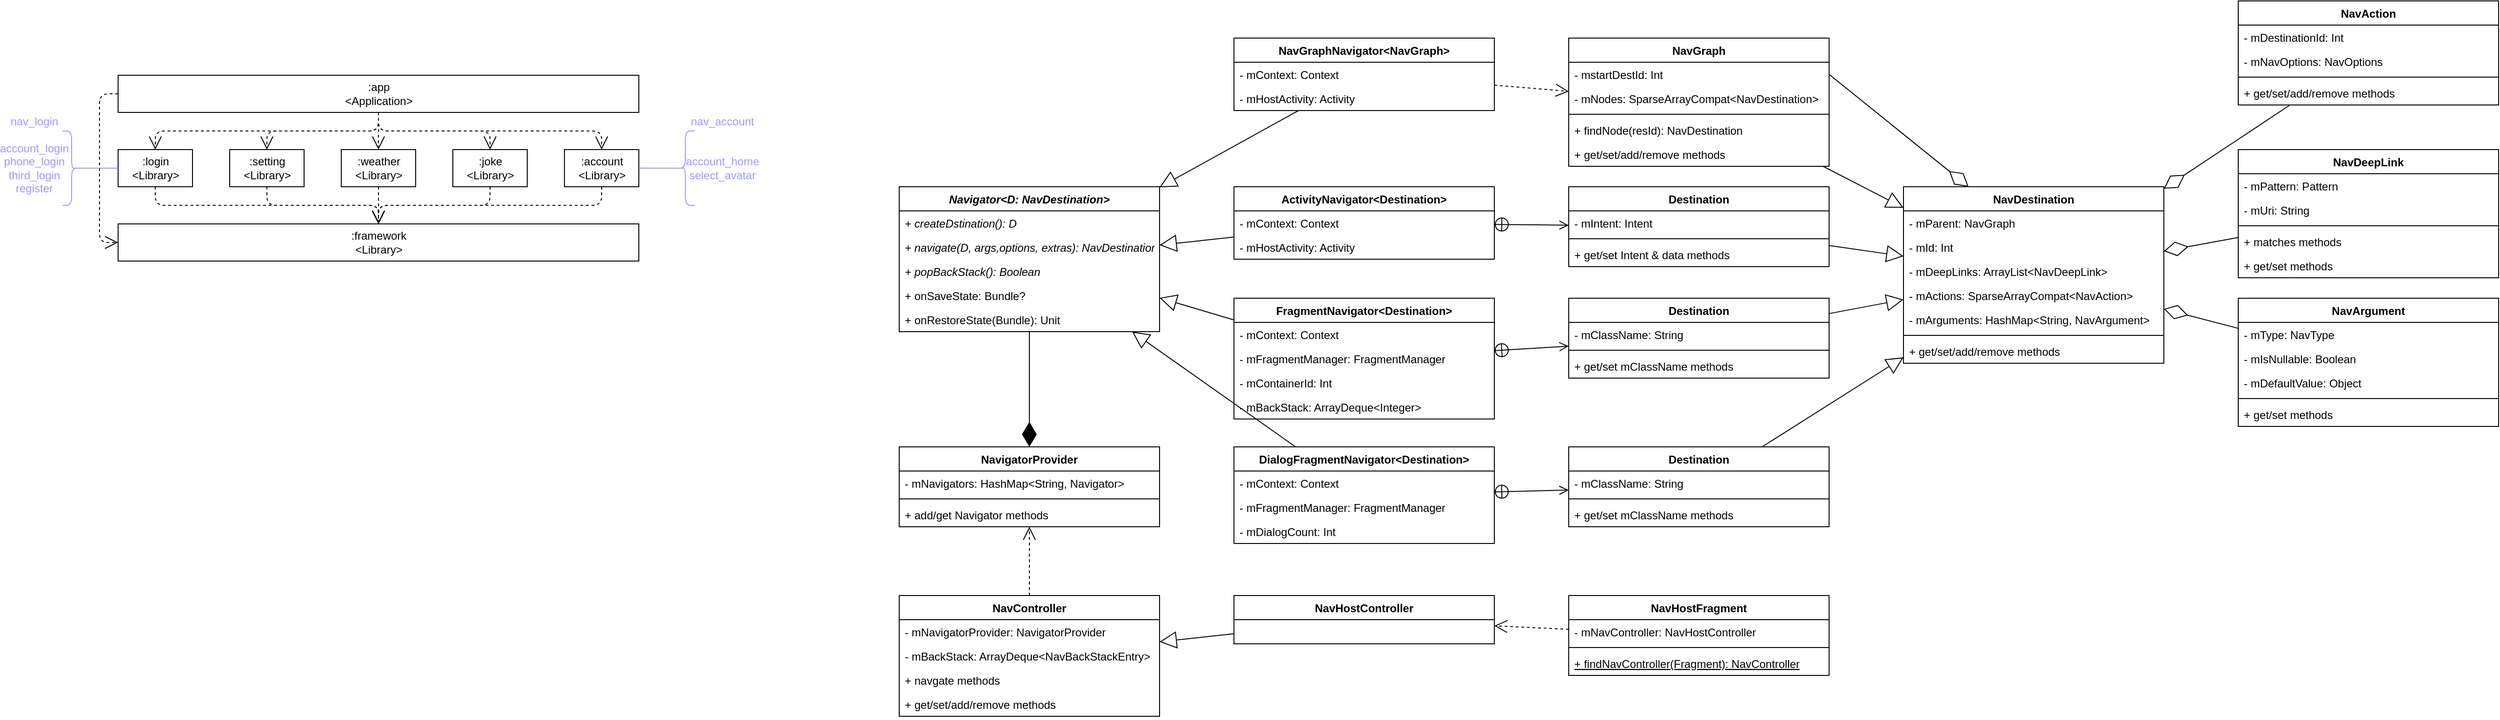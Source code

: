 <mxfile version="14.4.4" type="github">
  <diagram id="bh-Pxqdk4Ljvt1bB7uKd" name="Page-1">
    <mxGraphModel dx="3327" dy="896" grid="1" gridSize="10" guides="1" tooltips="1" connect="1" arrows="1" fold="1" page="1" pageScale="1" pageWidth="827" pageHeight="1169" math="0" shadow="0">
      <root>
        <mxCell id="0" />
        <mxCell id="1" parent="0" />
        <mxCell id="RQDpVaPz5adSl1PNM09l-1" value="NavDestination" style="swimlane;fontStyle=1;align=center;verticalAlign=top;childLayout=stackLayout;horizontal=1;startSize=26;horizontalStack=0;resizeParent=1;resizeParentMax=0;resizeLast=0;collapsible=1;marginBottom=0;" vertex="1" parent="1">
          <mxGeometry x="800" y="400" width="280" height="190" as="geometry" />
        </mxCell>
        <mxCell id="RQDpVaPz5adSl1PNM09l-2" value="- mParent: NavGraph" style="text;strokeColor=none;fillColor=none;align=left;verticalAlign=top;spacingLeft=4;spacingRight=4;overflow=hidden;rotatable=0;points=[[0,0.5],[1,0.5]];portConstraint=eastwest;" vertex="1" parent="RQDpVaPz5adSl1PNM09l-1">
          <mxGeometry y="26" width="280" height="26" as="geometry" />
        </mxCell>
        <mxCell id="RQDpVaPz5adSl1PNM09l-5" value="- mId: Int" style="text;strokeColor=none;fillColor=none;align=left;verticalAlign=top;spacingLeft=4;spacingRight=4;overflow=hidden;rotatable=0;points=[[0,0.5],[1,0.5]];portConstraint=eastwest;" vertex="1" parent="RQDpVaPz5adSl1PNM09l-1">
          <mxGeometry y="52" width="280" height="26" as="geometry" />
        </mxCell>
        <mxCell id="RQDpVaPz5adSl1PNM09l-6" value="- mDeepLinks: ArrayList&lt;NavDeepLink&gt;" style="text;strokeColor=none;fillColor=none;align=left;verticalAlign=top;spacingLeft=4;spacingRight=4;overflow=hidden;rotatable=0;points=[[0,0.5],[1,0.5]];portConstraint=eastwest;" vertex="1" parent="RQDpVaPz5adSl1PNM09l-1">
          <mxGeometry y="78" width="280" height="26" as="geometry" />
        </mxCell>
        <mxCell id="RQDpVaPz5adSl1PNM09l-7" value="- mActions: SparseArrayCompat&lt;NavAction&gt;" style="text;strokeColor=none;fillColor=none;align=left;verticalAlign=top;spacingLeft=4;spacingRight=4;overflow=hidden;rotatable=0;points=[[0,0.5],[1,0.5]];portConstraint=eastwest;" vertex="1" parent="RQDpVaPz5adSl1PNM09l-1">
          <mxGeometry y="104" width="280" height="26" as="geometry" />
        </mxCell>
        <mxCell id="RQDpVaPz5adSl1PNM09l-8" value="- mArguments: HashMap&lt;String, NavArgument&gt;" style="text;strokeColor=none;fillColor=none;align=left;verticalAlign=top;spacingLeft=4;spacingRight=4;overflow=hidden;rotatable=0;points=[[0,0.5],[1,0.5]];portConstraint=eastwest;" vertex="1" parent="RQDpVaPz5adSl1PNM09l-1">
          <mxGeometry y="130" width="280" height="26" as="geometry" />
        </mxCell>
        <mxCell id="RQDpVaPz5adSl1PNM09l-3" value="" style="line;strokeWidth=1;fillColor=none;align=left;verticalAlign=middle;spacingTop=-1;spacingLeft=3;spacingRight=3;rotatable=0;labelPosition=right;points=[];portConstraint=eastwest;" vertex="1" parent="RQDpVaPz5adSl1PNM09l-1">
          <mxGeometry y="156" width="280" height="8" as="geometry" />
        </mxCell>
        <mxCell id="RQDpVaPz5adSl1PNM09l-4" value="+ get/set/add/remove methods" style="text;strokeColor=none;fillColor=none;align=left;verticalAlign=top;spacingLeft=4;spacingRight=4;overflow=hidden;rotatable=0;points=[[0,0.5],[1,0.5]];portConstraint=eastwest;" vertex="1" parent="RQDpVaPz5adSl1PNM09l-1">
          <mxGeometry y="164" width="280" height="26" as="geometry" />
        </mxCell>
        <mxCell id="RQDpVaPz5adSl1PNM09l-9" value="Navigator&lt;D: NavDestination&gt;" style="swimlane;fontStyle=3;align=center;verticalAlign=top;childLayout=stackLayout;horizontal=1;startSize=26;horizontalStack=0;resizeParent=1;resizeParentMax=0;resizeLast=0;collapsible=1;marginBottom=0;" vertex="1" parent="1">
          <mxGeometry x="-280" y="400" width="280" height="156" as="geometry" />
        </mxCell>
        <mxCell id="RQDpVaPz5adSl1PNM09l-10" value="+ createDstination(): D" style="text;strokeColor=none;fillColor=none;align=left;verticalAlign=top;spacingLeft=4;spacingRight=4;overflow=hidden;rotatable=0;points=[[0,0.5],[1,0.5]];portConstraint=eastwest;fontStyle=2" vertex="1" parent="RQDpVaPz5adSl1PNM09l-9">
          <mxGeometry y="26" width="280" height="26" as="geometry" />
        </mxCell>
        <mxCell id="RQDpVaPz5adSl1PNM09l-11" value="+ navigate(D, args,options, extras): NavDestination?" style="text;strokeColor=none;fillColor=none;align=left;verticalAlign=top;spacingLeft=4;spacingRight=4;overflow=hidden;rotatable=0;points=[[0,0.5],[1,0.5]];portConstraint=eastwest;fontStyle=2" vertex="1" parent="RQDpVaPz5adSl1PNM09l-9">
          <mxGeometry y="52" width="280" height="26" as="geometry" />
        </mxCell>
        <mxCell id="RQDpVaPz5adSl1PNM09l-12" value="+ popBackStack(): Boolean" style="text;strokeColor=none;fillColor=none;align=left;verticalAlign=top;spacingLeft=4;spacingRight=4;overflow=hidden;rotatable=0;points=[[0,0.5],[1,0.5]];portConstraint=eastwest;fontStyle=2" vertex="1" parent="RQDpVaPz5adSl1PNM09l-9">
          <mxGeometry y="78" width="280" height="26" as="geometry" />
        </mxCell>
        <mxCell id="RQDpVaPz5adSl1PNM09l-13" value="+ onSaveState: Bundle?" style="text;strokeColor=none;fillColor=none;align=left;verticalAlign=top;spacingLeft=4;spacingRight=4;overflow=hidden;rotatable=0;points=[[0,0.5],[1,0.5]];portConstraint=eastwest;" vertex="1" parent="RQDpVaPz5adSl1PNM09l-9">
          <mxGeometry y="104" width="280" height="26" as="geometry" />
        </mxCell>
        <mxCell id="RQDpVaPz5adSl1PNM09l-14" value="+ onRestoreState(Bundle): Unit" style="text;strokeColor=none;fillColor=none;align=left;verticalAlign=top;spacingLeft=4;spacingRight=4;overflow=hidden;rotatable=0;points=[[0,0.5],[1,0.5]];portConstraint=eastwest;" vertex="1" parent="RQDpVaPz5adSl1PNM09l-9">
          <mxGeometry y="130" width="280" height="26" as="geometry" />
        </mxCell>
        <mxCell id="RQDpVaPz5adSl1PNM09l-23" value="NavGraph" style="swimlane;fontStyle=1;align=center;verticalAlign=top;childLayout=stackLayout;horizontal=1;startSize=26;horizontalStack=0;resizeParent=1;resizeParentMax=0;resizeLast=0;collapsible=1;marginBottom=0;" vertex="1" parent="1">
          <mxGeometry x="440" y="240" width="280" height="138" as="geometry" />
        </mxCell>
        <mxCell id="RQDpVaPz5adSl1PNM09l-24" value="- mstartDestId: Int" style="text;strokeColor=none;fillColor=none;align=left;verticalAlign=top;spacingLeft=4;spacingRight=4;overflow=hidden;rotatable=0;points=[[0,0.5],[1,0.5]];portConstraint=eastwest;" vertex="1" parent="RQDpVaPz5adSl1PNM09l-23">
          <mxGeometry y="26" width="280" height="26" as="geometry" />
        </mxCell>
        <mxCell id="RQDpVaPz5adSl1PNM09l-25" value="- mNodes: SparseArrayCompat&lt;NavDestination&gt;" style="text;strokeColor=none;fillColor=none;align=left;verticalAlign=top;spacingLeft=4;spacingRight=4;overflow=hidden;rotatable=0;points=[[0,0.5],[1,0.5]];portConstraint=eastwest;" vertex="1" parent="RQDpVaPz5adSl1PNM09l-23">
          <mxGeometry y="52" width="280" height="26" as="geometry" />
        </mxCell>
        <mxCell id="RQDpVaPz5adSl1PNM09l-29" value="" style="line;strokeWidth=1;fillColor=none;align=left;verticalAlign=middle;spacingTop=-1;spacingLeft=3;spacingRight=3;rotatable=0;labelPosition=right;points=[];portConstraint=eastwest;" vertex="1" parent="RQDpVaPz5adSl1PNM09l-23">
          <mxGeometry y="78" width="280" height="8" as="geometry" />
        </mxCell>
        <mxCell id="RQDpVaPz5adSl1PNM09l-31" value="+ findNode(resId): NavDestination" style="text;strokeColor=none;fillColor=none;align=left;verticalAlign=top;spacingLeft=4;spacingRight=4;overflow=hidden;rotatable=0;points=[[0,0.5],[1,0.5]];portConstraint=eastwest;" vertex="1" parent="RQDpVaPz5adSl1PNM09l-23">
          <mxGeometry y="86" width="280" height="26" as="geometry" />
        </mxCell>
        <mxCell id="RQDpVaPz5adSl1PNM09l-30" value="+ get/set/add/remove methods" style="text;strokeColor=none;fillColor=none;align=left;verticalAlign=top;spacingLeft=4;spacingRight=4;overflow=hidden;rotatable=0;points=[[0,0.5],[1,0.5]];portConstraint=eastwest;" vertex="1" parent="RQDpVaPz5adSl1PNM09l-23">
          <mxGeometry y="112" width="280" height="26" as="geometry" />
        </mxCell>
        <mxCell id="RQDpVaPz5adSl1PNM09l-34" value="ActivityNavigator&lt;Destination&gt;" style="swimlane;fontStyle=1;align=center;verticalAlign=top;childLayout=stackLayout;horizontal=1;startSize=26;horizontalStack=0;resizeParent=1;resizeParentMax=0;resizeLast=0;collapsible=1;marginBottom=0;" vertex="1" parent="1">
          <mxGeometry x="80" y="400" width="280" height="78" as="geometry" />
        </mxCell>
        <mxCell id="RQDpVaPz5adSl1PNM09l-35" value="- mContext: Context" style="text;strokeColor=none;fillColor=none;align=left;verticalAlign=top;spacingLeft=4;spacingRight=4;overflow=hidden;rotatable=0;points=[[0,0.5],[1,0.5]];portConstraint=eastwest;fontStyle=0" vertex="1" parent="RQDpVaPz5adSl1PNM09l-34">
          <mxGeometry y="26" width="280" height="26" as="geometry" />
        </mxCell>
        <mxCell id="RQDpVaPz5adSl1PNM09l-36" value="- mHostActivity: Activity" style="text;strokeColor=none;fillColor=none;align=left;verticalAlign=top;spacingLeft=4;spacingRight=4;overflow=hidden;rotatable=0;points=[[0,0.5],[1,0.5]];portConstraint=eastwest;fontStyle=0" vertex="1" parent="RQDpVaPz5adSl1PNM09l-34">
          <mxGeometry y="52" width="280" height="26" as="geometry" />
        </mxCell>
        <mxCell id="RQDpVaPz5adSl1PNM09l-40" value="Destination" style="swimlane;fontStyle=1;align=center;verticalAlign=top;childLayout=stackLayout;horizontal=1;startSize=26;horizontalStack=0;resizeParent=1;resizeParentMax=0;resizeLast=0;collapsible=1;marginBottom=0;" vertex="1" parent="1">
          <mxGeometry x="440" y="400" width="280" height="86" as="geometry" />
        </mxCell>
        <mxCell id="RQDpVaPz5adSl1PNM09l-41" value="- mIntent: Intent" style="text;strokeColor=none;fillColor=none;align=left;verticalAlign=top;spacingLeft=4;spacingRight=4;overflow=hidden;rotatable=0;points=[[0,0.5],[1,0.5]];portConstraint=eastwest;fontStyle=0" vertex="1" parent="RQDpVaPz5adSl1PNM09l-40">
          <mxGeometry y="26" width="280" height="26" as="geometry" />
        </mxCell>
        <mxCell id="RQDpVaPz5adSl1PNM09l-45" value="" style="line;strokeWidth=1;fillColor=none;align=left;verticalAlign=middle;spacingTop=-1;spacingLeft=3;spacingRight=3;rotatable=0;labelPosition=right;points=[];portConstraint=eastwest;" vertex="1" parent="RQDpVaPz5adSl1PNM09l-40">
          <mxGeometry y="52" width="280" height="8" as="geometry" />
        </mxCell>
        <mxCell id="RQDpVaPz5adSl1PNM09l-46" value="+ get/set Intent &amp; data methods" style="text;strokeColor=none;fillColor=none;align=left;verticalAlign=top;spacingLeft=4;spacingRight=4;overflow=hidden;rotatable=0;points=[[0,0.5],[1,0.5]];portConstraint=eastwest;" vertex="1" parent="RQDpVaPz5adSl1PNM09l-40">
          <mxGeometry y="60" width="280" height="26" as="geometry" />
        </mxCell>
        <mxCell id="RQDpVaPz5adSl1PNM09l-43" value="" style="endArrow=open;startArrow=circlePlus;endFill=0;startFill=0;endSize=8;html=1;" edge="1" parent="1" source="RQDpVaPz5adSl1PNM09l-34" target="RQDpVaPz5adSl1PNM09l-40">
          <mxGeometry width="160" relative="1" as="geometry">
            <mxPoint x="170" y="660" as="sourcePoint" />
            <mxPoint x="330" y="660" as="targetPoint" />
          </mxGeometry>
        </mxCell>
        <mxCell id="RQDpVaPz5adSl1PNM09l-44" value="" style="endArrow=block;endSize=16;endFill=0;html=1;" edge="1" parent="1" source="RQDpVaPz5adSl1PNM09l-40" target="RQDpVaPz5adSl1PNM09l-1">
          <mxGeometry width="160" relative="1" as="geometry">
            <mxPoint x="460" y="590" as="sourcePoint" />
            <mxPoint x="620" y="590" as="targetPoint" />
          </mxGeometry>
        </mxCell>
        <mxCell id="RQDpVaPz5adSl1PNM09l-48" value="" style="endArrow=block;endSize=16;endFill=0;html=1;" edge="1" parent="1" source="RQDpVaPz5adSl1PNM09l-34" target="RQDpVaPz5adSl1PNM09l-9">
          <mxGeometry width="160" relative="1" as="geometry">
            <mxPoint x="-80" y="660" as="sourcePoint" />
            <mxPoint x="80" y="660" as="targetPoint" />
          </mxGeometry>
        </mxCell>
        <mxCell id="RQDpVaPz5adSl1PNM09l-49" value="" style="endArrow=block;endSize=16;endFill=0;html=1;" edge="1" parent="1" source="RQDpVaPz5adSl1PNM09l-23" target="RQDpVaPz5adSl1PNM09l-1">
          <mxGeometry width="160" relative="1" as="geometry">
            <mxPoint x="460" y="590" as="sourcePoint" />
            <mxPoint x="620" y="590" as="targetPoint" />
          </mxGeometry>
        </mxCell>
        <mxCell id="RQDpVaPz5adSl1PNM09l-51" value="FragmentNavigator&lt;Destination&gt;" style="swimlane;fontStyle=1;align=center;verticalAlign=top;childLayout=stackLayout;horizontal=1;startSize=26;horizontalStack=0;resizeParent=1;resizeParentMax=0;resizeLast=0;collapsible=1;marginBottom=0;" vertex="1" parent="1">
          <mxGeometry x="80" y="520" width="280" height="130" as="geometry" />
        </mxCell>
        <mxCell id="RQDpVaPz5adSl1PNM09l-52" value="- mContext: Context" style="text;strokeColor=none;fillColor=none;align=left;verticalAlign=top;spacingLeft=4;spacingRight=4;overflow=hidden;rotatable=0;points=[[0,0.5],[1,0.5]];portConstraint=eastwest;fontStyle=0" vertex="1" parent="RQDpVaPz5adSl1PNM09l-51">
          <mxGeometry y="26" width="280" height="26" as="geometry" />
        </mxCell>
        <mxCell id="RQDpVaPz5adSl1PNM09l-53" value="- mFragmentManager: FragmentManager" style="text;strokeColor=none;fillColor=none;align=left;verticalAlign=top;spacingLeft=4;spacingRight=4;overflow=hidden;rotatable=0;points=[[0,0.5],[1,0.5]];portConstraint=eastwest;fontStyle=0" vertex="1" parent="RQDpVaPz5adSl1PNM09l-51">
          <mxGeometry y="52" width="280" height="26" as="geometry" />
        </mxCell>
        <mxCell id="RQDpVaPz5adSl1PNM09l-54" value="- mContainerId: Int" style="text;strokeColor=none;fillColor=none;align=left;verticalAlign=top;spacingLeft=4;spacingRight=4;overflow=hidden;rotatable=0;points=[[0,0.5],[1,0.5]];portConstraint=eastwest;fontStyle=0" vertex="1" parent="RQDpVaPz5adSl1PNM09l-51">
          <mxGeometry y="78" width="280" height="26" as="geometry" />
        </mxCell>
        <mxCell id="RQDpVaPz5adSl1PNM09l-55" value="- mBackStack: ArrayDeque&lt;Integer&gt;" style="text;strokeColor=none;fillColor=none;align=left;verticalAlign=top;spacingLeft=4;spacingRight=4;overflow=hidden;rotatable=0;points=[[0,0.5],[1,0.5]];portConstraint=eastwest;fontStyle=0" vertex="1" parent="RQDpVaPz5adSl1PNM09l-51">
          <mxGeometry y="104" width="280" height="26" as="geometry" />
        </mxCell>
        <mxCell id="RQDpVaPz5adSl1PNM09l-56" value="" style="endArrow=block;endSize=16;endFill=0;html=1;" edge="1" parent="1" source="RQDpVaPz5adSl1PNM09l-51" target="RQDpVaPz5adSl1PNM09l-9">
          <mxGeometry width="160" relative="1" as="geometry">
            <mxPoint x="-80" y="660" as="sourcePoint" />
            <mxPoint x="80" y="660" as="targetPoint" />
          </mxGeometry>
        </mxCell>
        <mxCell id="RQDpVaPz5adSl1PNM09l-58" value="Destination" style="swimlane;fontStyle=1;align=center;verticalAlign=top;childLayout=stackLayout;horizontal=1;startSize=26;horizontalStack=0;resizeParent=1;resizeParentMax=0;resizeLast=0;collapsible=1;marginBottom=0;" vertex="1" parent="1">
          <mxGeometry x="440" y="520" width="280" height="86" as="geometry" />
        </mxCell>
        <mxCell id="RQDpVaPz5adSl1PNM09l-59" value="- mClassName: String" style="text;strokeColor=none;fillColor=none;align=left;verticalAlign=top;spacingLeft=4;spacingRight=4;overflow=hidden;rotatable=0;points=[[0,0.5],[1,0.5]];portConstraint=eastwest;fontStyle=0" vertex="1" parent="RQDpVaPz5adSl1PNM09l-58">
          <mxGeometry y="26" width="280" height="26" as="geometry" />
        </mxCell>
        <mxCell id="RQDpVaPz5adSl1PNM09l-60" value="" style="line;strokeWidth=1;fillColor=none;align=left;verticalAlign=middle;spacingTop=-1;spacingLeft=3;spacingRight=3;rotatable=0;labelPosition=right;points=[];portConstraint=eastwest;" vertex="1" parent="RQDpVaPz5adSl1PNM09l-58">
          <mxGeometry y="52" width="280" height="8" as="geometry" />
        </mxCell>
        <mxCell id="RQDpVaPz5adSl1PNM09l-61" value="+ get/set mClassName methods" style="text;strokeColor=none;fillColor=none;align=left;verticalAlign=top;spacingLeft=4;spacingRight=4;overflow=hidden;rotatable=0;points=[[0,0.5],[1,0.5]];portConstraint=eastwest;" vertex="1" parent="RQDpVaPz5adSl1PNM09l-58">
          <mxGeometry y="60" width="280" height="26" as="geometry" />
        </mxCell>
        <mxCell id="RQDpVaPz5adSl1PNM09l-62" value="" style="endArrow=open;startArrow=circlePlus;endFill=0;startFill=0;endSize=8;html=1;" edge="1" parent="1" source="RQDpVaPz5adSl1PNM09l-51" target="RQDpVaPz5adSl1PNM09l-58">
          <mxGeometry width="160" relative="1" as="geometry">
            <mxPoint x="170" y="660" as="sourcePoint" />
            <mxPoint x="330" y="660" as="targetPoint" />
          </mxGeometry>
        </mxCell>
        <mxCell id="RQDpVaPz5adSl1PNM09l-63" value="" style="endArrow=block;endSize=16;endFill=0;html=1;" edge="1" parent="1" source="RQDpVaPz5adSl1PNM09l-58" target="RQDpVaPz5adSl1PNM09l-1">
          <mxGeometry width="160" relative="1" as="geometry">
            <mxPoint x="460" y="590" as="sourcePoint" />
            <mxPoint x="620" y="590" as="targetPoint" />
          </mxGeometry>
        </mxCell>
        <mxCell id="RQDpVaPz5adSl1PNM09l-64" value="DialogFragmentNavigator&lt;Destination&gt;" style="swimlane;fontStyle=1;align=center;verticalAlign=top;childLayout=stackLayout;horizontal=1;startSize=26;horizontalStack=0;resizeParent=1;resizeParentMax=0;resizeLast=0;collapsible=1;marginBottom=0;" vertex="1" parent="1">
          <mxGeometry x="80" y="680" width="280" height="104" as="geometry" />
        </mxCell>
        <mxCell id="RQDpVaPz5adSl1PNM09l-65" value="- mContext: Context" style="text;strokeColor=none;fillColor=none;align=left;verticalAlign=top;spacingLeft=4;spacingRight=4;overflow=hidden;rotatable=0;points=[[0,0.5],[1,0.5]];portConstraint=eastwest;fontStyle=0" vertex="1" parent="RQDpVaPz5adSl1PNM09l-64">
          <mxGeometry y="26" width="280" height="26" as="geometry" />
        </mxCell>
        <mxCell id="RQDpVaPz5adSl1PNM09l-66" value="- mFragmentManager: FragmentManager" style="text;strokeColor=none;fillColor=none;align=left;verticalAlign=top;spacingLeft=4;spacingRight=4;overflow=hidden;rotatable=0;points=[[0,0.5],[1,0.5]];portConstraint=eastwest;fontStyle=0" vertex="1" parent="RQDpVaPz5adSl1PNM09l-64">
          <mxGeometry y="52" width="280" height="26" as="geometry" />
        </mxCell>
        <mxCell id="RQDpVaPz5adSl1PNM09l-67" value="- mDialogCount: Int" style="text;strokeColor=none;fillColor=none;align=left;verticalAlign=top;spacingLeft=4;spacingRight=4;overflow=hidden;rotatable=0;points=[[0,0.5],[1,0.5]];portConstraint=eastwest;fontStyle=0" vertex="1" parent="RQDpVaPz5adSl1PNM09l-64">
          <mxGeometry y="78" width="280" height="26" as="geometry" />
        </mxCell>
        <mxCell id="RQDpVaPz5adSl1PNM09l-70" value="Destination" style="swimlane;fontStyle=1;align=center;verticalAlign=top;childLayout=stackLayout;horizontal=1;startSize=26;horizontalStack=0;resizeParent=1;resizeParentMax=0;resizeLast=0;collapsible=1;marginBottom=0;" vertex="1" parent="1">
          <mxGeometry x="440" y="680" width="280" height="86" as="geometry" />
        </mxCell>
        <mxCell id="RQDpVaPz5adSl1PNM09l-71" value="- mClassName: String" style="text;strokeColor=none;fillColor=none;align=left;verticalAlign=top;spacingLeft=4;spacingRight=4;overflow=hidden;rotatable=0;points=[[0,0.5],[1,0.5]];portConstraint=eastwest;fontStyle=0" vertex="1" parent="RQDpVaPz5adSl1PNM09l-70">
          <mxGeometry y="26" width="280" height="26" as="geometry" />
        </mxCell>
        <mxCell id="RQDpVaPz5adSl1PNM09l-72" value="" style="line;strokeWidth=1;fillColor=none;align=left;verticalAlign=middle;spacingTop=-1;spacingLeft=3;spacingRight=3;rotatable=0;labelPosition=right;points=[];portConstraint=eastwest;" vertex="1" parent="RQDpVaPz5adSl1PNM09l-70">
          <mxGeometry y="52" width="280" height="8" as="geometry" />
        </mxCell>
        <mxCell id="RQDpVaPz5adSl1PNM09l-73" value="+ get/set mClassName methods" style="text;strokeColor=none;fillColor=none;align=left;verticalAlign=top;spacingLeft=4;spacingRight=4;overflow=hidden;rotatable=0;points=[[0,0.5],[1,0.5]];portConstraint=eastwest;" vertex="1" parent="RQDpVaPz5adSl1PNM09l-70">
          <mxGeometry y="60" width="280" height="26" as="geometry" />
        </mxCell>
        <mxCell id="RQDpVaPz5adSl1PNM09l-74" value="" style="endArrow=open;startArrow=circlePlus;endFill=0;startFill=0;endSize=8;html=1;" edge="1" parent="1" source="RQDpVaPz5adSl1PNM09l-64" target="RQDpVaPz5adSl1PNM09l-70">
          <mxGeometry width="160" relative="1" as="geometry">
            <mxPoint x="170" y="660" as="sourcePoint" />
            <mxPoint x="330" y="660" as="targetPoint" />
          </mxGeometry>
        </mxCell>
        <mxCell id="RQDpVaPz5adSl1PNM09l-75" value="" style="endArrow=block;endSize=16;endFill=0;html=1;" edge="1" parent="1" source="RQDpVaPz5adSl1PNM09l-70" target="RQDpVaPz5adSl1PNM09l-1">
          <mxGeometry width="160" relative="1" as="geometry">
            <mxPoint x="460" y="590" as="sourcePoint" />
            <mxPoint x="620" y="590" as="targetPoint" />
          </mxGeometry>
        </mxCell>
        <mxCell id="RQDpVaPz5adSl1PNM09l-76" value="" style="endArrow=diamondThin;endFill=0;endSize=24;html=1;entryX=0.25;entryY=0;entryDx=0;entryDy=0;exitX=1;exitY=0.5;exitDx=0;exitDy=0;" edge="1" parent="1" source="RQDpVaPz5adSl1PNM09l-24" target="RQDpVaPz5adSl1PNM09l-1">
          <mxGeometry width="160" relative="1" as="geometry">
            <mxPoint x="950" y="820" as="sourcePoint" />
            <mxPoint x="1110" y="820" as="targetPoint" />
          </mxGeometry>
        </mxCell>
        <mxCell id="RQDpVaPz5adSl1PNM09l-77" value="NavAction" style="swimlane;fontStyle=1;align=center;verticalAlign=top;childLayout=stackLayout;horizontal=1;startSize=26;horizontalStack=0;resizeParent=1;resizeParentMax=0;resizeLast=0;collapsible=1;marginBottom=0;" vertex="1" parent="1">
          <mxGeometry x="1160" y="200" width="280" height="112" as="geometry" />
        </mxCell>
        <mxCell id="RQDpVaPz5adSl1PNM09l-78" value="- mDestinationId: Int" style="text;strokeColor=none;fillColor=none;align=left;verticalAlign=top;spacingLeft=4;spacingRight=4;overflow=hidden;rotatable=0;points=[[0,0.5],[1,0.5]];portConstraint=eastwest;" vertex="1" parent="RQDpVaPz5adSl1PNM09l-77">
          <mxGeometry y="26" width="280" height="26" as="geometry" />
        </mxCell>
        <mxCell id="RQDpVaPz5adSl1PNM09l-79" value="- mNavOptions: NavOptions" style="text;strokeColor=none;fillColor=none;align=left;verticalAlign=top;spacingLeft=4;spacingRight=4;overflow=hidden;rotatable=0;points=[[0,0.5],[1,0.5]];portConstraint=eastwest;" vertex="1" parent="RQDpVaPz5adSl1PNM09l-77">
          <mxGeometry y="52" width="280" height="26" as="geometry" />
        </mxCell>
        <mxCell id="RQDpVaPz5adSl1PNM09l-83" value="" style="line;strokeWidth=1;fillColor=none;align=left;verticalAlign=middle;spacingTop=-1;spacingLeft=3;spacingRight=3;rotatable=0;labelPosition=right;points=[];portConstraint=eastwest;" vertex="1" parent="RQDpVaPz5adSl1PNM09l-77">
          <mxGeometry y="78" width="280" height="8" as="geometry" />
        </mxCell>
        <mxCell id="RQDpVaPz5adSl1PNM09l-84" value="+ get/set/add/remove methods" style="text;strokeColor=none;fillColor=none;align=left;verticalAlign=top;spacingLeft=4;spacingRight=4;overflow=hidden;rotatable=0;points=[[0,0.5],[1,0.5]];portConstraint=eastwest;" vertex="1" parent="RQDpVaPz5adSl1PNM09l-77">
          <mxGeometry y="86" width="280" height="26" as="geometry" />
        </mxCell>
        <mxCell id="RQDpVaPz5adSl1PNM09l-85" value="NavDeepLink" style="swimlane;fontStyle=1;align=center;verticalAlign=top;childLayout=stackLayout;horizontal=1;startSize=26;horizontalStack=0;resizeParent=1;resizeParentMax=0;resizeLast=0;collapsible=1;marginBottom=0;" vertex="1" parent="1">
          <mxGeometry x="1160" y="360" width="280" height="138" as="geometry" />
        </mxCell>
        <mxCell id="RQDpVaPz5adSl1PNM09l-86" value="- mPattern: Pattern" style="text;strokeColor=none;fillColor=none;align=left;verticalAlign=top;spacingLeft=4;spacingRight=4;overflow=hidden;rotatable=0;points=[[0,0.5],[1,0.5]];portConstraint=eastwest;" vertex="1" parent="RQDpVaPz5adSl1PNM09l-85">
          <mxGeometry y="26" width="280" height="26" as="geometry" />
        </mxCell>
        <mxCell id="RQDpVaPz5adSl1PNM09l-88" value="- mUri: String" style="text;strokeColor=none;fillColor=none;align=left;verticalAlign=top;spacingLeft=4;spacingRight=4;overflow=hidden;rotatable=0;points=[[0,0.5],[1,0.5]];portConstraint=eastwest;" vertex="1" parent="RQDpVaPz5adSl1PNM09l-85">
          <mxGeometry y="52" width="280" height="26" as="geometry" />
        </mxCell>
        <mxCell id="RQDpVaPz5adSl1PNM09l-89" value="" style="line;strokeWidth=1;fillColor=none;align=left;verticalAlign=middle;spacingTop=-1;spacingLeft=3;spacingRight=3;rotatable=0;labelPosition=right;points=[];portConstraint=eastwest;" vertex="1" parent="RQDpVaPz5adSl1PNM09l-85">
          <mxGeometry y="78" width="280" height="8" as="geometry" />
        </mxCell>
        <mxCell id="RQDpVaPz5adSl1PNM09l-92" value="+ matches methods" style="text;strokeColor=none;fillColor=none;align=left;verticalAlign=top;spacingLeft=4;spacingRight=4;overflow=hidden;rotatable=0;points=[[0,0.5],[1,0.5]];portConstraint=eastwest;" vertex="1" parent="RQDpVaPz5adSl1PNM09l-85">
          <mxGeometry y="86" width="280" height="26" as="geometry" />
        </mxCell>
        <mxCell id="RQDpVaPz5adSl1PNM09l-90" value="+ get/set methods" style="text;strokeColor=none;fillColor=none;align=left;verticalAlign=top;spacingLeft=4;spacingRight=4;overflow=hidden;rotatable=0;points=[[0,0.5],[1,0.5]];portConstraint=eastwest;" vertex="1" parent="RQDpVaPz5adSl1PNM09l-85">
          <mxGeometry y="112" width="280" height="26" as="geometry" />
        </mxCell>
        <mxCell id="RQDpVaPz5adSl1PNM09l-93" value="" style="endArrow=diamondThin;endFill=0;endSize=24;html=1;" edge="1" parent="1" source="RQDpVaPz5adSl1PNM09l-77" target="RQDpVaPz5adSl1PNM09l-1">
          <mxGeometry width="160" relative="1" as="geometry">
            <mxPoint x="950" y="820" as="sourcePoint" />
            <mxPoint x="1110" y="820" as="targetPoint" />
          </mxGeometry>
        </mxCell>
        <mxCell id="RQDpVaPz5adSl1PNM09l-94" value="" style="endArrow=diamondThin;endFill=0;endSize=24;html=1;" edge="1" parent="1" source="RQDpVaPz5adSl1PNM09l-85" target="RQDpVaPz5adSl1PNM09l-1">
          <mxGeometry width="160" relative="1" as="geometry">
            <mxPoint x="950" y="820" as="sourcePoint" />
            <mxPoint x="1110" y="820" as="targetPoint" />
          </mxGeometry>
        </mxCell>
        <mxCell id="RQDpVaPz5adSl1PNM09l-95" value="NavArgument" style="swimlane;fontStyle=1;align=center;verticalAlign=top;childLayout=stackLayout;horizontal=1;startSize=26;horizontalStack=0;resizeParent=1;resizeParentMax=0;resizeLast=0;collapsible=1;marginBottom=0;" vertex="1" parent="1">
          <mxGeometry x="1160" y="520" width="280" height="138" as="geometry" />
        </mxCell>
        <mxCell id="RQDpVaPz5adSl1PNM09l-96" value="- mType: NavType" style="text;strokeColor=none;fillColor=none;align=left;verticalAlign=top;spacingLeft=4;spacingRight=4;overflow=hidden;rotatable=0;points=[[0,0.5],[1,0.5]];portConstraint=eastwest;" vertex="1" parent="RQDpVaPz5adSl1PNM09l-95">
          <mxGeometry y="26" width="280" height="26" as="geometry" />
        </mxCell>
        <mxCell id="RQDpVaPz5adSl1PNM09l-97" value="- mIsNullable: Boolean" style="text;strokeColor=none;fillColor=none;align=left;verticalAlign=top;spacingLeft=4;spacingRight=4;overflow=hidden;rotatable=0;points=[[0,0.5],[1,0.5]];portConstraint=eastwest;" vertex="1" parent="RQDpVaPz5adSl1PNM09l-95">
          <mxGeometry y="52" width="280" height="26" as="geometry" />
        </mxCell>
        <mxCell id="RQDpVaPz5adSl1PNM09l-101" value="- mDefaultValue: Object" style="text;strokeColor=none;fillColor=none;align=left;verticalAlign=top;spacingLeft=4;spacingRight=4;overflow=hidden;rotatable=0;points=[[0,0.5],[1,0.5]];portConstraint=eastwest;" vertex="1" parent="RQDpVaPz5adSl1PNM09l-95">
          <mxGeometry y="78" width="280" height="26" as="geometry" />
        </mxCell>
        <mxCell id="RQDpVaPz5adSl1PNM09l-98" value="" style="line;strokeWidth=1;fillColor=none;align=left;verticalAlign=middle;spacingTop=-1;spacingLeft=3;spacingRight=3;rotatable=0;labelPosition=right;points=[];portConstraint=eastwest;" vertex="1" parent="RQDpVaPz5adSl1PNM09l-95">
          <mxGeometry y="104" width="280" height="8" as="geometry" />
        </mxCell>
        <mxCell id="RQDpVaPz5adSl1PNM09l-100" value="+ get/set methods" style="text;strokeColor=none;fillColor=none;align=left;verticalAlign=top;spacingLeft=4;spacingRight=4;overflow=hidden;rotatable=0;points=[[0,0.5],[1,0.5]];portConstraint=eastwest;" vertex="1" parent="RQDpVaPz5adSl1PNM09l-95">
          <mxGeometry y="112" width="280" height="26" as="geometry" />
        </mxCell>
        <mxCell id="RQDpVaPz5adSl1PNM09l-102" value="" style="endArrow=diamondThin;endFill=0;endSize=24;html=1;" edge="1" parent="1" source="RQDpVaPz5adSl1PNM09l-95" target="RQDpVaPz5adSl1PNM09l-1">
          <mxGeometry width="160" relative="1" as="geometry">
            <mxPoint x="950" y="820" as="sourcePoint" />
            <mxPoint x="1110" y="820" as="targetPoint" />
          </mxGeometry>
        </mxCell>
        <mxCell id="RQDpVaPz5adSl1PNM09l-103" value="NavGraphNavigator&lt;NavGraph&gt;" style="swimlane;fontStyle=1;align=center;verticalAlign=top;childLayout=stackLayout;horizontal=1;startSize=26;horizontalStack=0;resizeParent=1;resizeParentMax=0;resizeLast=0;collapsible=1;marginBottom=0;" vertex="1" parent="1">
          <mxGeometry x="80" y="240" width="280" height="78" as="geometry" />
        </mxCell>
        <mxCell id="RQDpVaPz5adSl1PNM09l-104" value="- mContext: Context" style="text;strokeColor=none;fillColor=none;align=left;verticalAlign=top;spacingLeft=4;spacingRight=4;overflow=hidden;rotatable=0;points=[[0,0.5],[1,0.5]];portConstraint=eastwest;fontStyle=0" vertex="1" parent="RQDpVaPz5adSl1PNM09l-103">
          <mxGeometry y="26" width="280" height="26" as="geometry" />
        </mxCell>
        <mxCell id="RQDpVaPz5adSl1PNM09l-105" value="- mHostActivity: Activity" style="text;strokeColor=none;fillColor=none;align=left;verticalAlign=top;spacingLeft=4;spacingRight=4;overflow=hidden;rotatable=0;points=[[0,0.5],[1,0.5]];portConstraint=eastwest;fontStyle=0" vertex="1" parent="RQDpVaPz5adSl1PNM09l-103">
          <mxGeometry y="52" width="280" height="26" as="geometry" />
        </mxCell>
        <mxCell id="RQDpVaPz5adSl1PNM09l-106" value="" style="endArrow=open;endSize=12;dashed=1;html=1;" edge="1" parent="1" source="RQDpVaPz5adSl1PNM09l-103" target="RQDpVaPz5adSl1PNM09l-23">
          <mxGeometry width="160" relative="1" as="geometry">
            <mxPoint x="150" y="150" as="sourcePoint" />
            <mxPoint x="310" y="150" as="targetPoint" />
          </mxGeometry>
        </mxCell>
        <mxCell id="RQDpVaPz5adSl1PNM09l-107" value="" style="endArrow=block;endSize=16;endFill=0;html=1;" edge="1" parent="1" source="RQDpVaPz5adSl1PNM09l-103" target="RQDpVaPz5adSl1PNM09l-9">
          <mxGeometry width="160" relative="1" as="geometry">
            <mxPoint x="-80" y="660" as="sourcePoint" />
            <mxPoint x="80" y="660" as="targetPoint" />
          </mxGeometry>
        </mxCell>
        <mxCell id="RQDpVaPz5adSl1PNM09l-108" value="" style="endArrow=block;endSize=16;endFill=0;html=1;" edge="1" parent="1" source="RQDpVaPz5adSl1PNM09l-64" target="RQDpVaPz5adSl1PNM09l-9">
          <mxGeometry width="160" relative="1" as="geometry">
            <mxPoint x="-80" y="660" as="sourcePoint" />
            <mxPoint x="80" y="660" as="targetPoint" />
          </mxGeometry>
        </mxCell>
        <mxCell id="RQDpVaPz5adSl1PNM09l-109" value="NavigatorProvider" style="swimlane;fontStyle=1;align=center;verticalAlign=top;childLayout=stackLayout;horizontal=1;startSize=26;horizontalStack=0;resizeParent=1;resizeParentMax=0;resizeLast=0;collapsible=1;marginBottom=0;" vertex="1" parent="1">
          <mxGeometry x="-280" y="680" width="280" height="86" as="geometry" />
        </mxCell>
        <mxCell id="RQDpVaPz5adSl1PNM09l-110" value="- mNavigators: HashMap&lt;String, Navigator&gt;" style="text;strokeColor=none;fillColor=none;align=left;verticalAlign=top;spacingLeft=4;spacingRight=4;overflow=hidden;rotatable=0;points=[[0,0.5],[1,0.5]];portConstraint=eastwest;fontStyle=0" vertex="1" parent="RQDpVaPz5adSl1PNM09l-109">
          <mxGeometry y="26" width="280" height="26" as="geometry" />
        </mxCell>
        <mxCell id="RQDpVaPz5adSl1PNM09l-117" value="" style="line;strokeWidth=1;fillColor=none;align=left;verticalAlign=middle;spacingTop=-1;spacingLeft=3;spacingRight=3;rotatable=0;labelPosition=right;points=[];portConstraint=eastwest;" vertex="1" parent="RQDpVaPz5adSl1PNM09l-109">
          <mxGeometry y="52" width="280" height="8" as="geometry" />
        </mxCell>
        <mxCell id="RQDpVaPz5adSl1PNM09l-116" value="+ add/get Navigator methods" style="text;strokeColor=none;fillColor=none;align=left;verticalAlign=top;spacingLeft=4;spacingRight=4;overflow=hidden;rotatable=0;points=[[0,0.5],[1,0.5]];portConstraint=eastwest;fontStyle=0" vertex="1" parent="RQDpVaPz5adSl1PNM09l-109">
          <mxGeometry y="60" width="280" height="26" as="geometry" />
        </mxCell>
        <mxCell id="RQDpVaPz5adSl1PNM09l-115" value="" style="endArrow=diamondThin;endFill=1;endSize=24;html=1;" edge="1" parent="1" source="RQDpVaPz5adSl1PNM09l-9" target="RQDpVaPz5adSl1PNM09l-109">
          <mxGeometry width="160" relative="1" as="geometry">
            <mxPoint x="70" y="940" as="sourcePoint" />
            <mxPoint x="230" y="940" as="targetPoint" />
          </mxGeometry>
        </mxCell>
        <mxCell id="RQDpVaPz5adSl1PNM09l-118" value="NavController" style="swimlane;fontStyle=1;align=center;verticalAlign=top;childLayout=stackLayout;horizontal=1;startSize=26;horizontalStack=0;resizeParent=1;resizeParentMax=0;resizeLast=0;collapsible=1;marginBottom=0;" vertex="1" parent="1">
          <mxGeometry x="-280" y="840" width="280" height="130" as="geometry" />
        </mxCell>
        <mxCell id="RQDpVaPz5adSl1PNM09l-119" value="- mNavigatorProvider: NavigatorProvider" style="text;strokeColor=none;fillColor=none;align=left;verticalAlign=top;spacingLeft=4;spacingRight=4;overflow=hidden;rotatable=0;points=[[0,0.5],[1,0.5]];portConstraint=eastwest;fontStyle=0" vertex="1" parent="RQDpVaPz5adSl1PNM09l-118">
          <mxGeometry y="26" width="280" height="26" as="geometry" />
        </mxCell>
        <mxCell id="RQDpVaPz5adSl1PNM09l-122" value="- mBackStack: ArrayDeque&lt;NavBackStackEntry&gt;" style="text;strokeColor=none;fillColor=none;align=left;verticalAlign=top;spacingLeft=4;spacingRight=4;overflow=hidden;rotatable=0;points=[[0,0.5],[1,0.5]];portConstraint=eastwest;fontStyle=0" vertex="1" parent="RQDpVaPz5adSl1PNM09l-118">
          <mxGeometry y="52" width="280" height="26" as="geometry" />
        </mxCell>
        <mxCell id="RQDpVaPz5adSl1PNM09l-124" value="+ navgate methods" style="text;strokeColor=none;fillColor=none;align=left;verticalAlign=top;spacingLeft=4;spacingRight=4;overflow=hidden;rotatable=0;points=[[0,0.5],[1,0.5]];portConstraint=eastwest;fontStyle=0" vertex="1" parent="RQDpVaPz5adSl1PNM09l-118">
          <mxGeometry y="78" width="280" height="26" as="geometry" />
        </mxCell>
        <mxCell id="RQDpVaPz5adSl1PNM09l-121" value="+ get/set/add/remove methods" style="text;strokeColor=none;fillColor=none;align=left;verticalAlign=top;spacingLeft=4;spacingRight=4;overflow=hidden;rotatable=0;points=[[0,0.5],[1,0.5]];portConstraint=eastwest;fontStyle=0" vertex="1" parent="RQDpVaPz5adSl1PNM09l-118">
          <mxGeometry y="104" width="280" height="26" as="geometry" />
        </mxCell>
        <mxCell id="RQDpVaPz5adSl1PNM09l-123" value="" style="endArrow=open;endSize=12;dashed=1;html=1;" edge="1" parent="1" source="RQDpVaPz5adSl1PNM09l-118" target="RQDpVaPz5adSl1PNM09l-109">
          <mxGeometry width="160" relative="1" as="geometry">
            <mxPoint x="-290" y="800" as="sourcePoint" />
            <mxPoint x="-130" y="800" as="targetPoint" />
          </mxGeometry>
        </mxCell>
        <mxCell id="RQDpVaPz5adSl1PNM09l-125" value="NavHostController" style="swimlane;fontStyle=1;align=center;verticalAlign=top;childLayout=stackLayout;horizontal=1;startSize=26;horizontalStack=0;resizeParent=1;resizeParentMax=0;resizeLast=0;collapsible=1;marginBottom=0;" vertex="1" parent="1">
          <mxGeometry x="80" y="840" width="280" height="52" as="geometry" />
        </mxCell>
        <mxCell id="RQDpVaPz5adSl1PNM09l-131" value="" style="endArrow=block;endSize=16;endFill=0;html=1;" edge="1" parent="1" source="RQDpVaPz5adSl1PNM09l-125" target="RQDpVaPz5adSl1PNM09l-118">
          <mxGeometry width="160" relative="1" as="geometry">
            <mxPoint x="-80" y="660" as="sourcePoint" />
            <mxPoint x="80" y="660" as="targetPoint" />
          </mxGeometry>
        </mxCell>
        <mxCell id="RQDpVaPz5adSl1PNM09l-132" value="NavHostFragment" style="swimlane;fontStyle=1;align=center;verticalAlign=top;childLayout=stackLayout;horizontal=1;startSize=26;horizontalStack=0;resizeParent=1;resizeParentMax=0;resizeLast=0;collapsible=1;marginBottom=0;" vertex="1" parent="1">
          <mxGeometry x="440" y="840" width="280" height="86" as="geometry" />
        </mxCell>
        <mxCell id="RQDpVaPz5adSl1PNM09l-133" value="- mNavController: NavHostController" style="text;strokeColor=none;fillColor=none;align=left;verticalAlign=top;spacingLeft=4;spacingRight=4;overflow=hidden;rotatable=0;points=[[0,0.5],[1,0.5]];portConstraint=eastwest;fontStyle=0" vertex="1" parent="RQDpVaPz5adSl1PNM09l-132">
          <mxGeometry y="26" width="280" height="26" as="geometry" />
        </mxCell>
        <mxCell id="RQDpVaPz5adSl1PNM09l-120" value="" style="line;strokeWidth=1;fillColor=none;align=left;verticalAlign=middle;spacingTop=-1;spacingLeft=3;spacingRight=3;rotatable=0;labelPosition=right;points=[];portConstraint=eastwest;" vertex="1" parent="RQDpVaPz5adSl1PNM09l-132">
          <mxGeometry y="52" width="280" height="8" as="geometry" />
        </mxCell>
        <mxCell id="RQDpVaPz5adSl1PNM09l-134" value="+ findNavController(Fragment): NavController" style="text;strokeColor=none;fillColor=none;align=left;verticalAlign=top;spacingLeft=4;spacingRight=4;overflow=hidden;rotatable=0;points=[[0,0.5],[1,0.5]];portConstraint=eastwest;fontStyle=4" vertex="1" parent="RQDpVaPz5adSl1PNM09l-132">
          <mxGeometry y="60" width="280" height="26" as="geometry" />
        </mxCell>
        <mxCell id="RQDpVaPz5adSl1PNM09l-135" value="" style="endArrow=open;endSize=12;dashed=1;html=1;" edge="1" parent="1" source="RQDpVaPz5adSl1PNM09l-132" target="RQDpVaPz5adSl1PNM09l-125">
          <mxGeometry width="160" relative="1" as="geometry">
            <mxPoint x="230" y="940" as="sourcePoint" />
            <mxPoint x="390" y="940" as="targetPoint" />
          </mxGeometry>
        </mxCell>
        <mxCell id="RQDpVaPz5adSl1PNM09l-136" value=":app&lt;br&gt;&amp;lt;Application&amp;gt;" style="html=1;" vertex="1" parent="1">
          <mxGeometry x="-1120" y="280" width="560" height="40" as="geometry" />
        </mxCell>
        <mxCell id="RQDpVaPz5adSl1PNM09l-137" value=":login&lt;br&gt;&amp;lt;Library&amp;gt;" style="html=1;" vertex="1" parent="1">
          <mxGeometry x="-1120" y="360" width="80" height="40" as="geometry" />
        </mxCell>
        <mxCell id="RQDpVaPz5adSl1PNM09l-138" value=":setting&lt;br&gt;&amp;lt;Library&amp;gt;" style="html=1;" vertex="1" parent="1">
          <mxGeometry x="-1000" y="360" width="80" height="40" as="geometry" />
        </mxCell>
        <mxCell id="RQDpVaPz5adSl1PNM09l-139" value=":account&lt;br&gt;&amp;lt;Library&amp;gt;" style="html=1;" vertex="1" parent="1">
          <mxGeometry x="-640" y="360" width="80" height="40" as="geometry" />
        </mxCell>
        <mxCell id="RQDpVaPz5adSl1PNM09l-140" value=":weather&lt;br&gt;&amp;lt;Library&amp;gt;" style="html=1;" vertex="1" parent="1">
          <mxGeometry x="-880" y="360" width="80" height="40" as="geometry" />
        </mxCell>
        <mxCell id="RQDpVaPz5adSl1PNM09l-141" value=":joke&lt;br&gt;&amp;lt;Library&amp;gt;" style="html=1;" vertex="1" parent="1">
          <mxGeometry x="-760" y="360" width="80" height="40" as="geometry" />
        </mxCell>
        <mxCell id="RQDpVaPz5adSl1PNM09l-142" value=":framework&lt;br&gt;&amp;lt;Library&amp;gt;" style="html=1;" vertex="1" parent="1">
          <mxGeometry x="-1120" y="440" width="560" height="40" as="geometry" />
        </mxCell>
        <mxCell id="RQDpVaPz5adSl1PNM09l-143" value="" style="endArrow=open;endSize=12;dashed=1;html=1;edgeStyle=orthogonalEdgeStyle;entryX=0.5;entryY=0;entryDx=0;entryDy=0;" edge="1" parent="1" source="RQDpVaPz5adSl1PNM09l-136" target="RQDpVaPz5adSl1PNM09l-137">
          <mxGeometry width="160" relative="1" as="geometry">
            <mxPoint x="-1230" y="530" as="sourcePoint" />
            <mxPoint x="-1070" y="530" as="targetPoint" />
            <Array as="points">
              <mxPoint x="-840" y="340" />
              <mxPoint x="-1080" y="340" />
            </Array>
          </mxGeometry>
        </mxCell>
        <mxCell id="RQDpVaPz5adSl1PNM09l-144" value="" style="endArrow=open;endSize=12;dashed=1;html=1;edgeStyle=orthogonalEdgeStyle;" edge="1" parent="1" source="RQDpVaPz5adSl1PNM09l-136" target="RQDpVaPz5adSl1PNM09l-138">
          <mxGeometry width="160" relative="1" as="geometry">
            <mxPoint x="-1230" y="530" as="sourcePoint" />
            <mxPoint x="-1070" y="530" as="targetPoint" />
            <Array as="points">
              <mxPoint x="-840" y="340" />
              <mxPoint x="-960" y="340" />
            </Array>
          </mxGeometry>
        </mxCell>
        <mxCell id="RQDpVaPz5adSl1PNM09l-145" value="" style="endArrow=open;endSize=12;dashed=1;html=1;edgeStyle=orthogonalEdgeStyle;" edge="1" parent="1" source="RQDpVaPz5adSl1PNM09l-136" target="RQDpVaPz5adSl1PNM09l-140">
          <mxGeometry width="160" relative="1" as="geometry">
            <mxPoint x="-1230" y="530" as="sourcePoint" />
            <mxPoint x="-1070" y="530" as="targetPoint" />
          </mxGeometry>
        </mxCell>
        <mxCell id="RQDpVaPz5adSl1PNM09l-146" value="" style="endArrow=open;endSize=12;dashed=1;html=1;edgeStyle=orthogonalEdgeStyle;" edge="1" parent="1" source="RQDpVaPz5adSl1PNM09l-136" target="RQDpVaPz5adSl1PNM09l-141">
          <mxGeometry width="160" relative="1" as="geometry">
            <mxPoint x="-1230" y="530" as="sourcePoint" />
            <mxPoint x="-1070" y="530" as="targetPoint" />
            <Array as="points">
              <mxPoint x="-840" y="340" />
              <mxPoint x="-720" y="340" />
            </Array>
          </mxGeometry>
        </mxCell>
        <mxCell id="RQDpVaPz5adSl1PNM09l-148" value="" style="endArrow=open;endSize=12;dashed=1;html=1;edgeStyle=orthogonalEdgeStyle;entryX=0.5;entryY=0;entryDx=0;entryDy=0;exitX=0.5;exitY=1;exitDx=0;exitDy=0;" edge="1" parent="1" source="RQDpVaPz5adSl1PNM09l-136" target="RQDpVaPz5adSl1PNM09l-139">
          <mxGeometry width="160" relative="1" as="geometry">
            <mxPoint x="-780" y="320.0" as="sourcePoint" />
            <mxPoint x="-640" y="366.667" as="targetPoint" />
            <Array as="points">
              <mxPoint x="-840" y="340" />
              <mxPoint x="-600" y="340" />
            </Array>
          </mxGeometry>
        </mxCell>
        <mxCell id="RQDpVaPz5adSl1PNM09l-151" value="" style="endArrow=open;endSize=12;dashed=1;html=1;edgeStyle=orthogonalEdgeStyle;entryX=0;entryY=0.5;entryDx=0;entryDy=0;exitX=0;exitY=0.5;exitDx=0;exitDy=0;" edge="1" parent="1" source="RQDpVaPz5adSl1PNM09l-136" target="RQDpVaPz5adSl1PNM09l-142">
          <mxGeometry width="160" relative="1" as="geometry">
            <mxPoint x="-1230" y="530" as="sourcePoint" />
            <mxPoint x="-1070" y="530" as="targetPoint" />
            <Array as="points">
              <mxPoint x="-1140" y="300" />
              <mxPoint x="-1140" y="460" />
            </Array>
          </mxGeometry>
        </mxCell>
        <mxCell id="RQDpVaPz5adSl1PNM09l-152" value="" style="endArrow=open;endSize=12;dashed=1;html=1;edgeStyle=orthogonalEdgeStyle;entryX=0.5;entryY=0;entryDx=0;entryDy=0;exitX=0.5;exitY=1;exitDx=0;exitDy=0;" edge="1" parent="1" source="RQDpVaPz5adSl1PNM09l-137" target="RQDpVaPz5adSl1PNM09l-142">
          <mxGeometry width="160" relative="1" as="geometry">
            <mxPoint x="-1230" y="530" as="sourcePoint" />
            <mxPoint x="-1070" y="530" as="targetPoint" />
            <Array as="points">
              <mxPoint x="-1080" y="420" />
              <mxPoint x="-840" y="420" />
            </Array>
          </mxGeometry>
        </mxCell>
        <mxCell id="RQDpVaPz5adSl1PNM09l-153" value="" style="endArrow=open;endSize=12;dashed=1;html=1;edgeStyle=orthogonalEdgeStyle;entryX=0.5;entryY=0;entryDx=0;entryDy=0;exitX=0.5;exitY=1;exitDx=0;exitDy=0;" edge="1" parent="1" source="RQDpVaPz5adSl1PNM09l-138" target="RQDpVaPz5adSl1PNM09l-142">
          <mxGeometry width="160" relative="1" as="geometry">
            <mxPoint x="-1230" y="530" as="sourcePoint" />
            <mxPoint x="-1070" y="530" as="targetPoint" />
            <Array as="points">
              <mxPoint x="-960" y="420" />
              <mxPoint x="-840" y="420" />
            </Array>
          </mxGeometry>
        </mxCell>
        <mxCell id="RQDpVaPz5adSl1PNM09l-154" value="" style="endArrow=open;endSize=12;dashed=1;html=1;edgeStyle=orthogonalEdgeStyle;entryX=0.5;entryY=0;entryDx=0;entryDy=0;exitX=0.5;exitY=1;exitDx=0;exitDy=0;" edge="1" parent="1" source="RQDpVaPz5adSl1PNM09l-140" target="RQDpVaPz5adSl1PNM09l-142">
          <mxGeometry width="160" relative="1" as="geometry">
            <mxPoint x="-1230" y="530" as="sourcePoint" />
            <mxPoint x="-1070" y="530" as="targetPoint" />
            <Array as="points">
              <mxPoint x="-840" y="420" />
              <mxPoint x="-840" y="420" />
            </Array>
          </mxGeometry>
        </mxCell>
        <mxCell id="RQDpVaPz5adSl1PNM09l-155" value="" style="endArrow=open;endSize=12;dashed=1;html=1;edgeStyle=orthogonalEdgeStyle;entryX=0.5;entryY=0;entryDx=0;entryDy=0;exitX=0.5;exitY=1;exitDx=0;exitDy=0;" edge="1" parent="1" source="RQDpVaPz5adSl1PNM09l-141" target="RQDpVaPz5adSl1PNM09l-142">
          <mxGeometry width="160" relative="1" as="geometry">
            <mxPoint x="-1230" y="530" as="sourcePoint" />
            <mxPoint x="-1070" y="530" as="targetPoint" />
            <Array as="points">
              <mxPoint x="-720" y="420" />
              <mxPoint x="-840" y="420" />
            </Array>
          </mxGeometry>
        </mxCell>
        <mxCell id="RQDpVaPz5adSl1PNM09l-156" value="" style="endArrow=open;endSize=12;dashed=1;html=1;edgeStyle=orthogonalEdgeStyle;entryX=0.5;entryY=0;entryDx=0;entryDy=0;exitX=0.5;exitY=1;exitDx=0;exitDy=0;" edge="1" parent="1" source="RQDpVaPz5adSl1PNM09l-139" target="RQDpVaPz5adSl1PNM09l-142">
          <mxGeometry width="160" relative="1" as="geometry">
            <mxPoint x="-1230" y="530" as="sourcePoint" />
            <mxPoint x="-1070" y="530" as="targetPoint" />
            <Array as="points">
              <mxPoint x="-600" y="420" />
              <mxPoint x="-840" y="420" />
            </Array>
          </mxGeometry>
        </mxCell>
        <mxCell id="RQDpVaPz5adSl1PNM09l-158" value="" style="endArrow=none;html=1;edgeStyle=orthogonalEdgeStyle;exitX=0.1;exitY=0.5;exitDx=0;exitDy=0;exitPerimeter=0;strokeColor=#9999FF;" edge="1" parent="1" source="RQDpVaPz5adSl1PNM09l-161" target="RQDpVaPz5adSl1PNM09l-137">
          <mxGeometry relative="1" as="geometry">
            <mxPoint x="-1200" y="380" as="sourcePoint" />
            <mxPoint x="-1150" y="379.58" as="targetPoint" />
          </mxGeometry>
        </mxCell>
        <mxCell id="RQDpVaPz5adSl1PNM09l-161" value="" style="shape=curlyBracket;whiteSpace=wrap;html=1;rounded=1;direction=west;strokeColor=#9999FF;" vertex="1" parent="1">
          <mxGeometry x="-1180" y="340" width="20" height="80" as="geometry" />
        </mxCell>
        <mxCell id="RQDpVaPz5adSl1PNM09l-162" value="&lt;font color=&quot;#9999ff&quot;&gt;nav_login&lt;/font&gt;" style="text;html=1;strokeColor=none;fillColor=none;align=center;verticalAlign=middle;whiteSpace=wrap;rounded=0;" vertex="1" parent="1">
          <mxGeometry x="-1240" y="320" width="60" height="20" as="geometry" />
        </mxCell>
        <mxCell id="RQDpVaPz5adSl1PNM09l-163" value="&lt;font color=&quot;#9999ff&quot;&gt;account_login&lt;br&gt;phone_login&lt;br&gt;third_login&lt;br&gt;register&lt;/font&gt;" style="text;html=1;strokeColor=none;fillColor=none;align=center;verticalAlign=middle;whiteSpace=wrap;rounded=0;" vertex="1" parent="1">
          <mxGeometry x="-1240" y="360" width="60" height="40" as="geometry" />
        </mxCell>
        <mxCell id="RQDpVaPz5adSl1PNM09l-164" value="" style="endArrow=none;html=1;edgeStyle=orthogonalEdgeStyle;exitX=0.1;exitY=0.5;exitDx=0;exitDy=0;exitPerimeter=0;strokeColor=#9999FF;" edge="1" source="RQDpVaPz5adSl1PNM09l-167" parent="1" target="RQDpVaPz5adSl1PNM09l-139">
          <mxGeometry relative="1" as="geometry">
            <mxPoint x="-410" y="390" as="sourcePoint" />
            <mxPoint x="-330" y="390" as="targetPoint" />
          </mxGeometry>
        </mxCell>
        <mxCell id="RQDpVaPz5adSl1PNM09l-165" value="&lt;font color=&quot;#9999ff&quot;&gt;account_home&lt;br&gt;select_avatar&lt;/font&gt;" style="text;html=1;strokeColor=none;fillColor=none;align=center;verticalAlign=middle;whiteSpace=wrap;rounded=0;" vertex="1" parent="1">
          <mxGeometry x="-500" y="360" width="60" height="40" as="geometry" />
        </mxCell>
        <mxCell id="RQDpVaPz5adSl1PNM09l-166" value="&lt;font color=&quot;#9999ff&quot;&gt;nav_account&lt;/font&gt;" style="text;html=1;strokeColor=none;fillColor=none;align=center;verticalAlign=middle;whiteSpace=wrap;rounded=0;" vertex="1" parent="1">
          <mxGeometry x="-500" y="320" width="60" height="20" as="geometry" />
        </mxCell>
        <mxCell id="RQDpVaPz5adSl1PNM09l-167" value="" style="shape=curlyBracket;whiteSpace=wrap;html=1;rounded=1;direction=east;strokeColor=#9999FF;" vertex="1" parent="1">
          <mxGeometry x="-520" y="340" width="20" height="80" as="geometry" />
        </mxCell>
      </root>
    </mxGraphModel>
  </diagram>
</mxfile>
